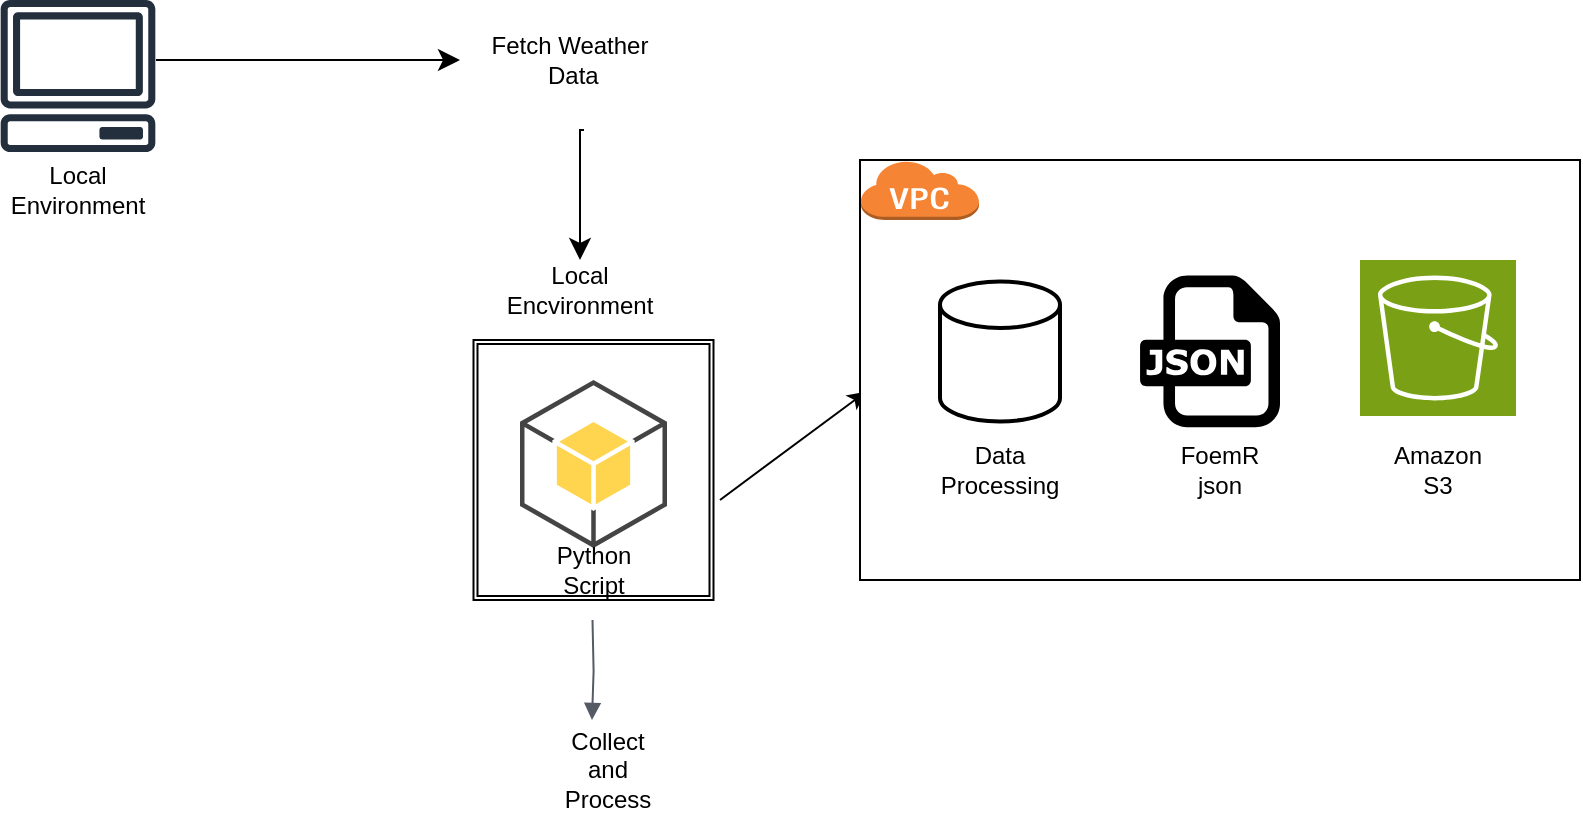 <mxfile version="26.0.4">
  <diagram name="Page-1" id="HHapLnrhqVXgyaW970ha">
    <mxGraphModel dx="1478" dy="829" grid="1" gridSize="10" guides="1" tooltips="1" connect="1" arrows="1" fold="1" page="1" pageScale="1" pageWidth="827" pageHeight="1169" math="0" shadow="0">
      <root>
        <mxCell id="0" />
        <mxCell id="1" parent="0" />
        <mxCell id="KP41fs4jYL8HxBQTLFU0-1" value="" style="sketch=0;outlineConnect=0;fontColor=#232F3E;gradientColor=none;fillColor=#232F3D;strokeColor=none;dashed=0;verticalLabelPosition=bottom;verticalAlign=top;align=center;html=1;fontSize=12;fontStyle=0;aspect=fixed;pointerEvents=1;shape=mxgraph.aws4.client;" vertex="1" parent="1">
          <mxGeometry x="20" y="200" width="78" height="76" as="geometry" />
        </mxCell>
        <mxCell id="KP41fs4jYL8HxBQTLFU0-7" value="Fetch Weather&lt;div&gt;&lt;span style=&quot;background-color: transparent; color: light-dark(rgb(0, 0, 0), rgb(255, 255, 255));&quot;&gt;&amp;nbsp;Data&lt;/span&gt;&lt;/div&gt;" style="text;strokeColor=none;align=center;fillColor=none;html=1;verticalAlign=middle;whiteSpace=wrap;rounded=0;" vertex="1" parent="1">
          <mxGeometry x="250" y="200" width="110" height="60" as="geometry" />
        </mxCell>
        <mxCell id="KP41fs4jYL8HxBQTLFU0-12" value="" style="edgeStyle=segmentEdgeStyle;endArrow=classic;html=1;curved=0;rounded=0;endSize=8;startSize=8;" edge="1" parent="1" target="KP41fs4jYL8HxBQTLFU0-7">
          <mxGeometry width="50" height="50" relative="1" as="geometry">
            <mxPoint x="98" y="230" as="sourcePoint" />
            <mxPoint x="210" y="210" as="targetPoint" />
          </mxGeometry>
        </mxCell>
        <mxCell id="KP41fs4jYL8HxBQTLFU0-13" value="" style="edgeStyle=segmentEdgeStyle;endArrow=classic;html=1;curved=0;rounded=0;endSize=8;startSize=8;" edge="1" parent="1">
          <mxGeometry width="50" height="50" relative="1" as="geometry">
            <mxPoint x="312" y="265" as="sourcePoint" />
            <mxPoint x="310" y="330" as="targetPoint" />
            <Array as="points">
              <mxPoint x="310" y="265" />
            </Array>
          </mxGeometry>
        </mxCell>
        <mxCell id="KP41fs4jYL8HxBQTLFU0-17" value="Text" style="edgeLabel;html=1;align=center;verticalAlign=middle;resizable=0;points=[];" vertex="1" connectable="0" parent="KP41fs4jYL8HxBQTLFU0-13">
          <mxGeometry x="-0.94" y="-3" relative="1" as="geometry">
            <mxPoint x="-7" y="185" as="offset" />
          </mxGeometry>
        </mxCell>
        <mxCell id="KP41fs4jYL8HxBQTLFU0-14" value="" style="shape=ext;double=1;rounded=0;whiteSpace=wrap;html=1;" vertex="1" parent="1">
          <mxGeometry x="256.75" y="370" width="120" height="130" as="geometry" />
        </mxCell>
        <mxCell id="KP41fs4jYL8HxBQTLFU0-15" value="" style="outlineConnect=0;dashed=0;verticalLabelPosition=bottom;verticalAlign=top;align=center;html=1;shape=mxgraph.aws3.android;fillColor=#FFD44F;gradientColor=none;" vertex="1" parent="1">
          <mxGeometry x="280" y="390" width="73.5" height="84" as="geometry" />
        </mxCell>
        <mxCell id="KP41fs4jYL8HxBQTLFU0-18" value="Python Script" style="text;strokeColor=none;align=center;fillColor=none;html=1;verticalAlign=middle;whiteSpace=wrap;rounded=0;" vertex="1" parent="1">
          <mxGeometry x="286.75" y="470" width="60" height="30" as="geometry" />
        </mxCell>
        <mxCell id="KP41fs4jYL8HxBQTLFU0-19" value="Local Encvironment" style="text;strokeColor=none;align=center;fillColor=none;html=1;verticalAlign=middle;whiteSpace=wrap;rounded=0;" vertex="1" parent="1">
          <mxGeometry x="280" y="330" width="60" height="30" as="geometry" />
        </mxCell>
        <mxCell id="KP41fs4jYL8HxBQTLFU0-32" value="" style="edgeStyle=orthogonalEdgeStyle;html=1;endArrow=block;elbow=vertical;startArrow=none;endFill=1;strokeColor=#545B64;rounded=0;" edge="1" parent="1">
          <mxGeometry width="100" relative="1" as="geometry">
            <mxPoint x="316.25" y="510" as="sourcePoint" />
            <mxPoint x="316" y="560" as="targetPoint" />
          </mxGeometry>
        </mxCell>
        <mxCell id="KP41fs4jYL8HxBQTLFU0-33" value="Collect and Process" style="text;strokeColor=none;align=center;fillColor=none;html=1;verticalAlign=middle;whiteSpace=wrap;rounded=0;" vertex="1" parent="1">
          <mxGeometry x="294" y="570" width="60" height="30" as="geometry" />
        </mxCell>
        <mxCell id="KP41fs4jYL8HxBQTLFU0-35" value="" style="edgeStyle=none;orthogonalLoop=1;jettySize=auto;html=1;rounded=0;entryX=0.008;entryY=0.552;entryDx=0;entryDy=0;entryPerimeter=0;" edge="1" parent="1" target="KP41fs4jYL8HxBQTLFU0-51">
          <mxGeometry width="100" relative="1" as="geometry">
            <mxPoint x="380" y="450" as="sourcePoint" />
            <mxPoint x="490" y="360" as="targetPoint" />
            <Array as="points" />
          </mxGeometry>
        </mxCell>
        <mxCell id="KP41fs4jYL8HxBQTLFU0-51" value="" style="verticalLabelPosition=bottom;verticalAlign=top;html=1;shape=mxgraph.basic.rect;fillColor2=none;strokeWidth=1;size=0;indent=5;" vertex="1" parent="1">
          <mxGeometry x="450" y="280" width="360" height="210" as="geometry" />
        </mxCell>
        <mxCell id="KP41fs4jYL8HxBQTLFU0-53" value="" style="strokeWidth=2;html=1;shape=mxgraph.flowchart.database;whiteSpace=wrap;" vertex="1" parent="1">
          <mxGeometry x="490" y="340.7" width="60" height="70" as="geometry" />
        </mxCell>
        <mxCell id="KP41fs4jYL8HxBQTLFU0-56" value="" style="sketch=0;points=[[0,0,0],[0.25,0,0],[0.5,0,0],[0.75,0,0],[1,0,0],[0,1,0],[0.25,1,0],[0.5,1,0],[0.75,1,0],[1,1,0],[0,0.25,0],[0,0.5,0],[0,0.75,0],[1,0.25,0],[1,0.5,0],[1,0.75,0]];outlineConnect=0;fontColor=#232F3E;fillColor=#7AA116;strokeColor=#ffffff;dashed=0;verticalLabelPosition=bottom;verticalAlign=top;align=center;html=1;fontSize=12;fontStyle=0;aspect=fixed;shape=mxgraph.aws4.resourceIcon;resIcon=mxgraph.aws4.s3;" vertex="1" parent="1">
          <mxGeometry x="700" y="330" width="78" height="78" as="geometry" />
        </mxCell>
        <mxCell id="KP41fs4jYL8HxBQTLFU0-57" value="" style="endArrow=classic;html=1;rounded=0;" edge="1" parent="1" target="KP41fs4jYL8HxBQTLFU0-55">
          <mxGeometry width="50" height="50" relative="1" as="geometry">
            <mxPoint x="590" y="381.99" as="sourcePoint" />
            <mxPoint x="630" y="381.99" as="targetPoint" />
            <Array as="points" />
          </mxGeometry>
        </mxCell>
        <mxCell id="KP41fs4jYL8HxBQTLFU0-55" value="" style="dashed=0;outlineConnect=0;html=1;align=center;labelPosition=center;verticalLabelPosition=bottom;verticalAlign=top;shape=mxgraph.weblogos.json" vertex="1" parent="1">
          <mxGeometry x="590" y="337.8" width="70" height="75.8" as="geometry" />
        </mxCell>
        <mxCell id="KP41fs4jYL8HxBQTLFU0-59" value="Data Processing" style="text;strokeColor=none;align=center;fillColor=none;html=1;verticalAlign=middle;whiteSpace=wrap;rounded=0;" vertex="1" parent="1">
          <mxGeometry x="490" y="420" width="60" height="30" as="geometry" />
        </mxCell>
        <mxCell id="KP41fs4jYL8HxBQTLFU0-60" value="FoemR json" style="text;strokeColor=none;align=center;fillColor=none;html=1;verticalAlign=middle;whiteSpace=wrap;rounded=0;" vertex="1" parent="1">
          <mxGeometry x="600" y="420" width="60" height="30" as="geometry" />
        </mxCell>
        <mxCell id="KP41fs4jYL8HxBQTLFU0-61" value="Amazon S3" style="text;strokeColor=none;align=center;fillColor=none;html=1;verticalAlign=middle;whiteSpace=wrap;rounded=0;" vertex="1" parent="1">
          <mxGeometry x="709" y="420" width="60" height="30" as="geometry" />
        </mxCell>
        <mxCell id="KP41fs4jYL8HxBQTLFU0-62" value="" style="outlineConnect=0;dashed=0;verticalLabelPosition=bottom;verticalAlign=top;align=center;html=1;shape=mxgraph.aws3.virtual_private_cloud;fillColor=#F58534;gradientColor=none;" vertex="1" parent="1">
          <mxGeometry x="450" y="280" width="59.5" height="30" as="geometry" />
        </mxCell>
        <mxCell id="KP41fs4jYL8HxBQTLFU0-63" value="Local Environment" style="text;strokeColor=none;align=center;fillColor=none;html=1;verticalAlign=middle;whiteSpace=wrap;rounded=0;" vertex="1" parent="1">
          <mxGeometry x="29" y="280" width="60" height="30" as="geometry" />
        </mxCell>
      </root>
    </mxGraphModel>
  </diagram>
</mxfile>
